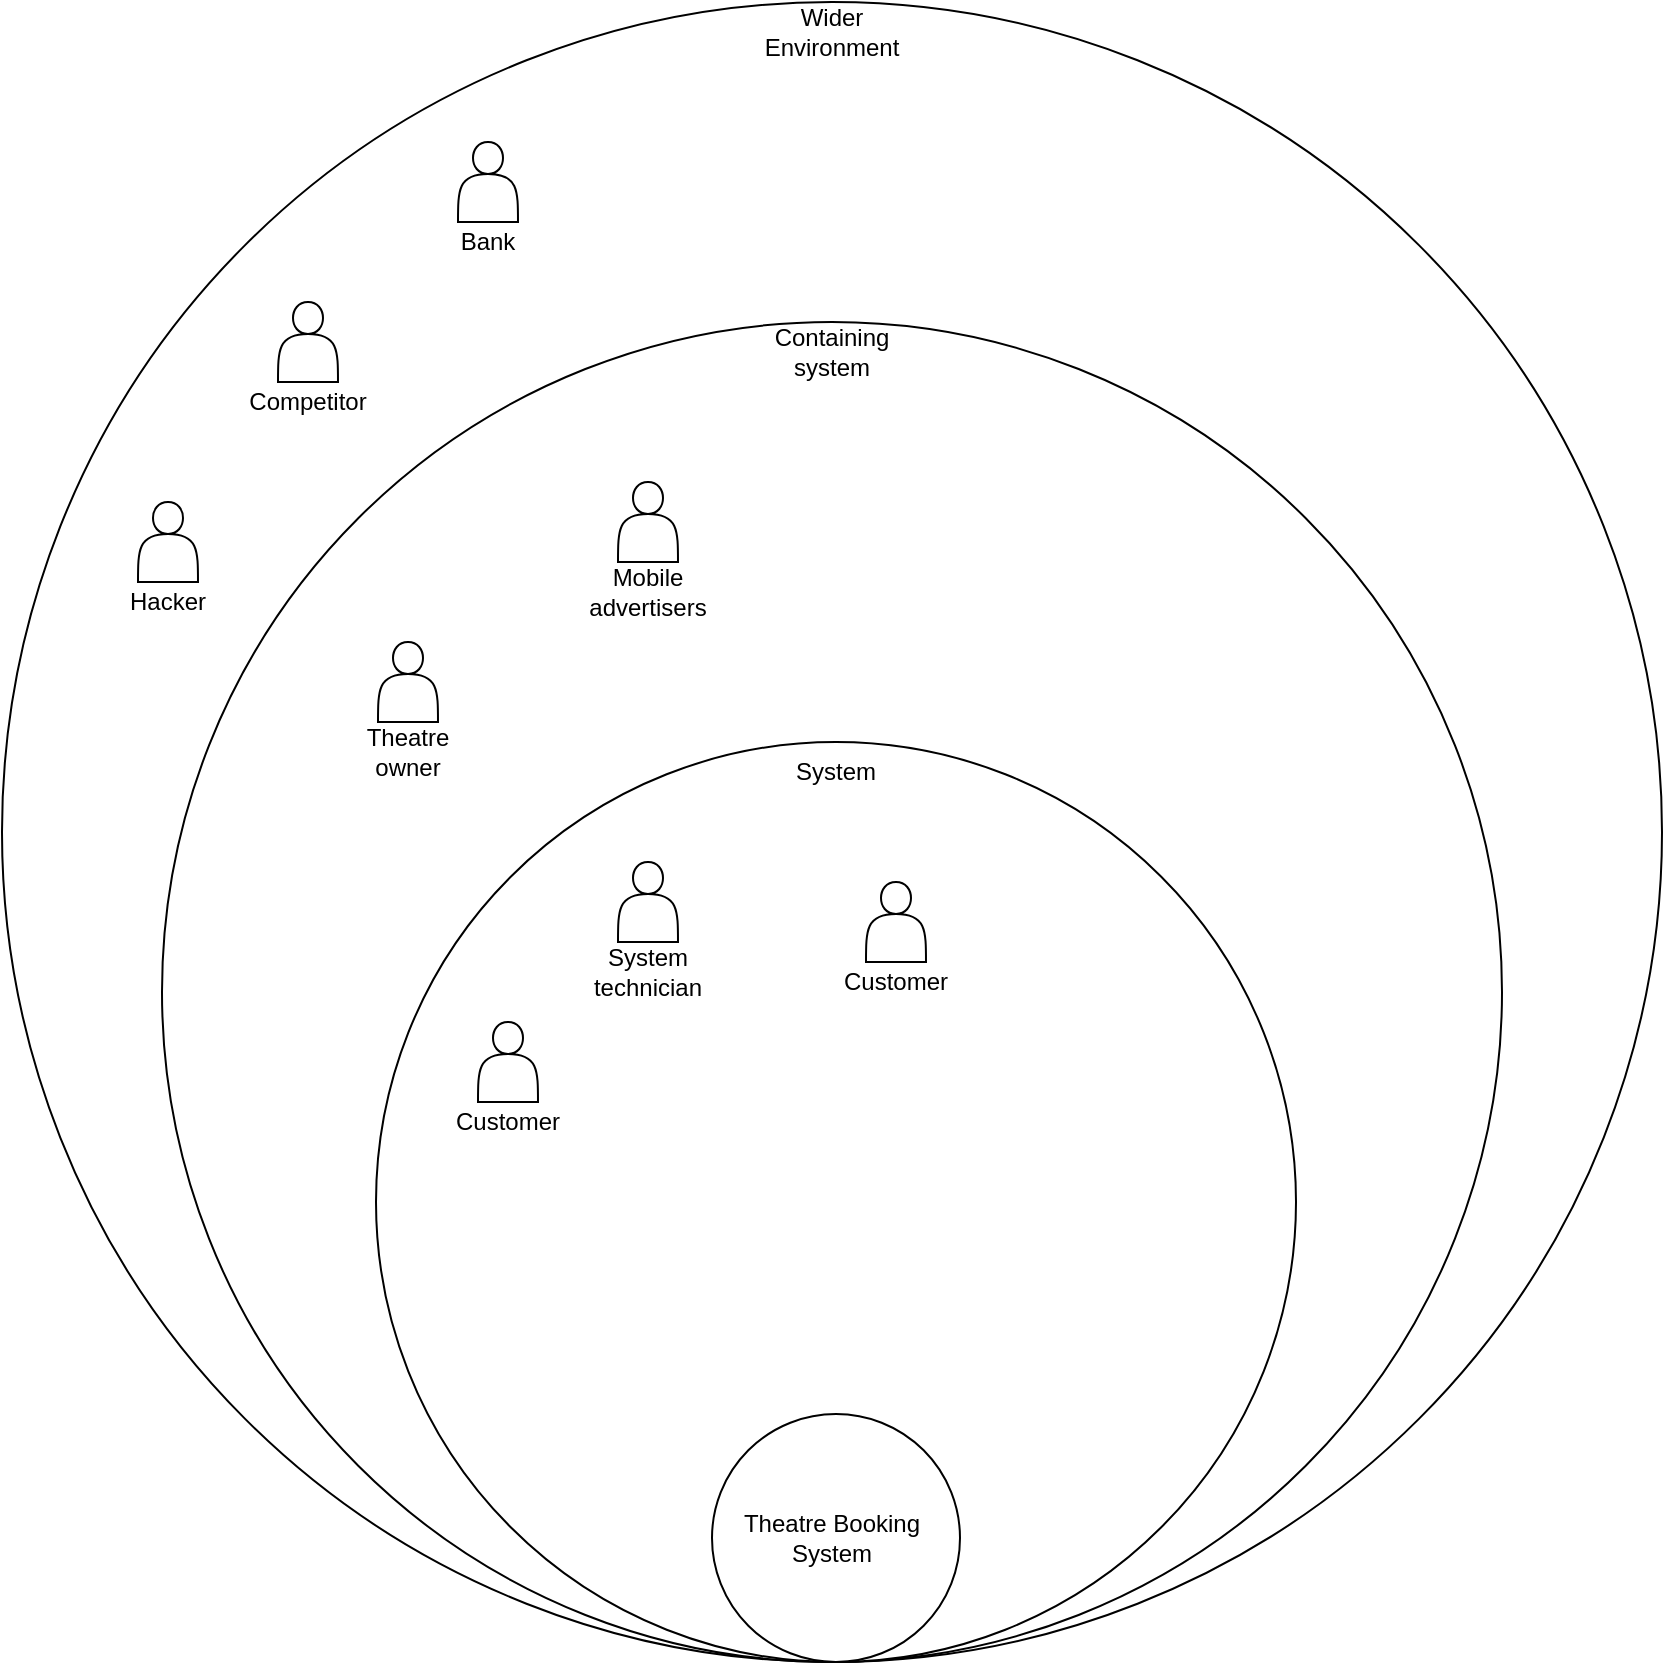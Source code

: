 <mxfile version="22.0.5" type="device">
  <diagram name="Page-1" id="dMohwTgnaviudEmsUepb">
    <mxGraphModel dx="1889" dy="569" grid="1" gridSize="10" guides="1" tooltips="1" connect="1" arrows="1" fold="1" page="1" pageScale="1" pageWidth="827" pageHeight="1169" math="0" shadow="0">
      <root>
        <mxCell id="0" />
        <mxCell id="1" parent="0" />
        <mxCell id="P7RY_E1382xGyPGu4EVO-3" value="" style="ellipse;whiteSpace=wrap;html=1;aspect=fixed;" vertex="1" parent="1">
          <mxGeometry x="-3" width="830" height="830" as="geometry" />
        </mxCell>
        <mxCell id="P7RY_E1382xGyPGu4EVO-4" value="" style="ellipse;whiteSpace=wrap;html=1;aspect=fixed;" vertex="1" parent="1">
          <mxGeometry x="77" y="160" width="670" height="670" as="geometry" />
        </mxCell>
        <mxCell id="P7RY_E1382xGyPGu4EVO-5" value="" style="ellipse;whiteSpace=wrap;html=1;aspect=fixed;" vertex="1" parent="1">
          <mxGeometry x="184" y="370" width="460" height="460" as="geometry" />
        </mxCell>
        <mxCell id="P7RY_E1382xGyPGu4EVO-8" value="" style="group" vertex="1" connectable="0" parent="1">
          <mxGeometry x="350" y="706" width="124" height="124" as="geometry" />
        </mxCell>
        <mxCell id="P7RY_E1382xGyPGu4EVO-6" value="" style="ellipse;whiteSpace=wrap;html=1;aspect=fixed;" vertex="1" parent="P7RY_E1382xGyPGu4EVO-8">
          <mxGeometry x="2" width="124" height="124" as="geometry" />
        </mxCell>
        <mxCell id="P7RY_E1382xGyPGu4EVO-7" value="Theatre Booking System" style="text;html=1;strokeColor=none;fillColor=none;align=center;verticalAlign=middle;whiteSpace=wrap;rounded=0;" vertex="1" parent="P7RY_E1382xGyPGu4EVO-8">
          <mxGeometry x="7" y="37" width="110" height="50" as="geometry" />
        </mxCell>
        <mxCell id="P7RY_E1382xGyPGu4EVO-9" value="System" style="text;html=1;strokeColor=none;fillColor=none;align=center;verticalAlign=middle;whiteSpace=wrap;rounded=0;" vertex="1" parent="1">
          <mxGeometry x="384" y="370" width="60" height="30" as="geometry" />
        </mxCell>
        <mxCell id="P7RY_E1382xGyPGu4EVO-10" value="Containing system" style="text;html=1;strokeColor=none;fillColor=none;align=center;verticalAlign=middle;whiteSpace=wrap;rounded=0;" vertex="1" parent="1">
          <mxGeometry x="382" y="160" width="60" height="30" as="geometry" />
        </mxCell>
        <mxCell id="P7RY_E1382xGyPGu4EVO-11" value="Wider Environment" style="text;html=1;strokeColor=none;fillColor=none;align=center;verticalAlign=middle;whiteSpace=wrap;rounded=0;" vertex="1" parent="1">
          <mxGeometry x="382" width="60" height="30" as="geometry" />
        </mxCell>
        <mxCell id="P7RY_E1382xGyPGu4EVO-14" value="" style="group" vertex="1" connectable="0" parent="1">
          <mxGeometry x="50" y="250" width="60" height="60" as="geometry" />
        </mxCell>
        <mxCell id="P7RY_E1382xGyPGu4EVO-12" value="" style="shape=actor;whiteSpace=wrap;html=1;" vertex="1" parent="P7RY_E1382xGyPGu4EVO-14">
          <mxGeometry x="15" width="30" height="40" as="geometry" />
        </mxCell>
        <mxCell id="P7RY_E1382xGyPGu4EVO-13" value="Hacker" style="text;html=1;strokeColor=none;fillColor=none;align=center;verticalAlign=middle;whiteSpace=wrap;rounded=0;" vertex="1" parent="P7RY_E1382xGyPGu4EVO-14">
          <mxGeometry y="40" width="60" height="20" as="geometry" />
        </mxCell>
        <mxCell id="P7RY_E1382xGyPGu4EVO-15" value="" style="group" vertex="1" connectable="0" parent="1">
          <mxGeometry x="210" y="70" width="60" height="60" as="geometry" />
        </mxCell>
        <mxCell id="P7RY_E1382xGyPGu4EVO-16" value="" style="shape=actor;whiteSpace=wrap;html=1;" vertex="1" parent="P7RY_E1382xGyPGu4EVO-15">
          <mxGeometry x="15" width="30" height="40" as="geometry" />
        </mxCell>
        <mxCell id="P7RY_E1382xGyPGu4EVO-17" value="Bank" style="text;html=1;strokeColor=none;fillColor=none;align=center;verticalAlign=middle;whiteSpace=wrap;rounded=0;" vertex="1" parent="P7RY_E1382xGyPGu4EVO-15">
          <mxGeometry y="40" width="60" height="20" as="geometry" />
        </mxCell>
        <mxCell id="P7RY_E1382xGyPGu4EVO-23" value="" style="group" vertex="1" connectable="0" parent="1">
          <mxGeometry x="290" y="430" width="60" height="70" as="geometry" />
        </mxCell>
        <mxCell id="P7RY_E1382xGyPGu4EVO-26" value="" style="group" vertex="1" connectable="0" parent="P7RY_E1382xGyPGu4EVO-23">
          <mxGeometry width="60" height="70" as="geometry" />
        </mxCell>
        <mxCell id="P7RY_E1382xGyPGu4EVO-24" value="" style="shape=actor;whiteSpace=wrap;html=1;" vertex="1" parent="P7RY_E1382xGyPGu4EVO-26">
          <mxGeometry x="15" width="30" height="40" as="geometry" />
        </mxCell>
        <mxCell id="P7RY_E1382xGyPGu4EVO-25" value="System technician" style="text;html=1;strokeColor=none;fillColor=none;align=center;verticalAlign=middle;whiteSpace=wrap;rounded=0;" vertex="1" parent="P7RY_E1382xGyPGu4EVO-26">
          <mxGeometry y="40" width="60" height="30" as="geometry" />
        </mxCell>
        <mxCell id="P7RY_E1382xGyPGu4EVO-29" value="" style="group" vertex="1" connectable="0" parent="1">
          <mxGeometry x="414" y="440" width="60" height="60" as="geometry" />
        </mxCell>
        <mxCell id="P7RY_E1382xGyPGu4EVO-30" value="" style="group" vertex="1" connectable="0" parent="P7RY_E1382xGyPGu4EVO-29">
          <mxGeometry width="60" height="60" as="geometry" />
        </mxCell>
        <mxCell id="P7RY_E1382xGyPGu4EVO-31" value="" style="group" vertex="1" connectable="0" parent="P7RY_E1382xGyPGu4EVO-30">
          <mxGeometry width="60" height="60" as="geometry" />
        </mxCell>
        <mxCell id="P7RY_E1382xGyPGu4EVO-27" value="" style="shape=actor;whiteSpace=wrap;html=1;" vertex="1" parent="P7RY_E1382xGyPGu4EVO-31">
          <mxGeometry x="15" width="30" height="40" as="geometry" />
        </mxCell>
        <mxCell id="P7RY_E1382xGyPGu4EVO-28" value="Customer" style="text;html=1;strokeColor=none;fillColor=none;align=center;verticalAlign=middle;whiteSpace=wrap;rounded=0;" vertex="1" parent="P7RY_E1382xGyPGu4EVO-31">
          <mxGeometry y="40" width="60" height="20" as="geometry" />
        </mxCell>
        <mxCell id="P7RY_E1382xGyPGu4EVO-19" value="" style="shape=actor;whiteSpace=wrap;html=1;" vertex="1" parent="1">
          <mxGeometry x="235" y="510" width="30" height="40" as="geometry" />
        </mxCell>
        <mxCell id="P7RY_E1382xGyPGu4EVO-20" value="Customer" style="text;html=1;strokeColor=none;fillColor=none;align=center;verticalAlign=middle;whiteSpace=wrap;rounded=0;" vertex="1" parent="1">
          <mxGeometry x="220" y="550" width="60" height="20" as="geometry" />
        </mxCell>
        <mxCell id="P7RY_E1382xGyPGu4EVO-32" value="" style="group" vertex="1" connectable="0" parent="1">
          <mxGeometry x="170" y="320" width="60" height="70" as="geometry" />
        </mxCell>
        <mxCell id="P7RY_E1382xGyPGu4EVO-33" value="" style="group" vertex="1" connectable="0" parent="P7RY_E1382xGyPGu4EVO-32">
          <mxGeometry width="60" height="70" as="geometry" />
        </mxCell>
        <mxCell id="P7RY_E1382xGyPGu4EVO-34" value="" style="shape=actor;whiteSpace=wrap;html=1;" vertex="1" parent="P7RY_E1382xGyPGu4EVO-33">
          <mxGeometry x="15" width="30" height="40" as="geometry" />
        </mxCell>
        <mxCell id="P7RY_E1382xGyPGu4EVO-35" value="Theatre owner" style="text;html=1;strokeColor=none;fillColor=none;align=center;verticalAlign=middle;whiteSpace=wrap;rounded=0;" vertex="1" parent="P7RY_E1382xGyPGu4EVO-33">
          <mxGeometry y="40" width="60" height="30" as="geometry" />
        </mxCell>
        <mxCell id="P7RY_E1382xGyPGu4EVO-36" value="" style="group" vertex="1" connectable="0" parent="1">
          <mxGeometry x="290" y="240" width="60" height="70" as="geometry" />
        </mxCell>
        <mxCell id="P7RY_E1382xGyPGu4EVO-37" value="" style="group" vertex="1" connectable="0" parent="P7RY_E1382xGyPGu4EVO-36">
          <mxGeometry width="60" height="70" as="geometry" />
        </mxCell>
        <mxCell id="P7RY_E1382xGyPGu4EVO-38" value="" style="group" vertex="1" connectable="0" parent="P7RY_E1382xGyPGu4EVO-37">
          <mxGeometry width="60" height="70" as="geometry" />
        </mxCell>
        <mxCell id="P7RY_E1382xGyPGu4EVO-39" value="" style="shape=actor;whiteSpace=wrap;html=1;" vertex="1" parent="P7RY_E1382xGyPGu4EVO-38">
          <mxGeometry x="15" width="30" height="40" as="geometry" />
        </mxCell>
        <mxCell id="P7RY_E1382xGyPGu4EVO-40" value="Mobile advertisers" style="text;html=1;strokeColor=none;fillColor=none;align=center;verticalAlign=middle;whiteSpace=wrap;rounded=0;" vertex="1" parent="P7RY_E1382xGyPGu4EVO-38">
          <mxGeometry y="40" width="60" height="30" as="geometry" />
        </mxCell>
        <mxCell id="P7RY_E1382xGyPGu4EVO-42" value="" style="group" vertex="1" connectable="0" parent="1">
          <mxGeometry x="120" y="150" width="60" height="60" as="geometry" />
        </mxCell>
        <mxCell id="P7RY_E1382xGyPGu4EVO-43" value="" style="shape=actor;whiteSpace=wrap;html=1;" vertex="1" parent="P7RY_E1382xGyPGu4EVO-42">
          <mxGeometry x="15" width="30" height="40" as="geometry" />
        </mxCell>
        <mxCell id="P7RY_E1382xGyPGu4EVO-44" value="Competitor" style="text;html=1;strokeColor=none;fillColor=none;align=center;verticalAlign=middle;whiteSpace=wrap;rounded=0;" vertex="1" parent="P7RY_E1382xGyPGu4EVO-42">
          <mxGeometry y="40" width="60" height="20" as="geometry" />
        </mxCell>
      </root>
    </mxGraphModel>
  </diagram>
</mxfile>
